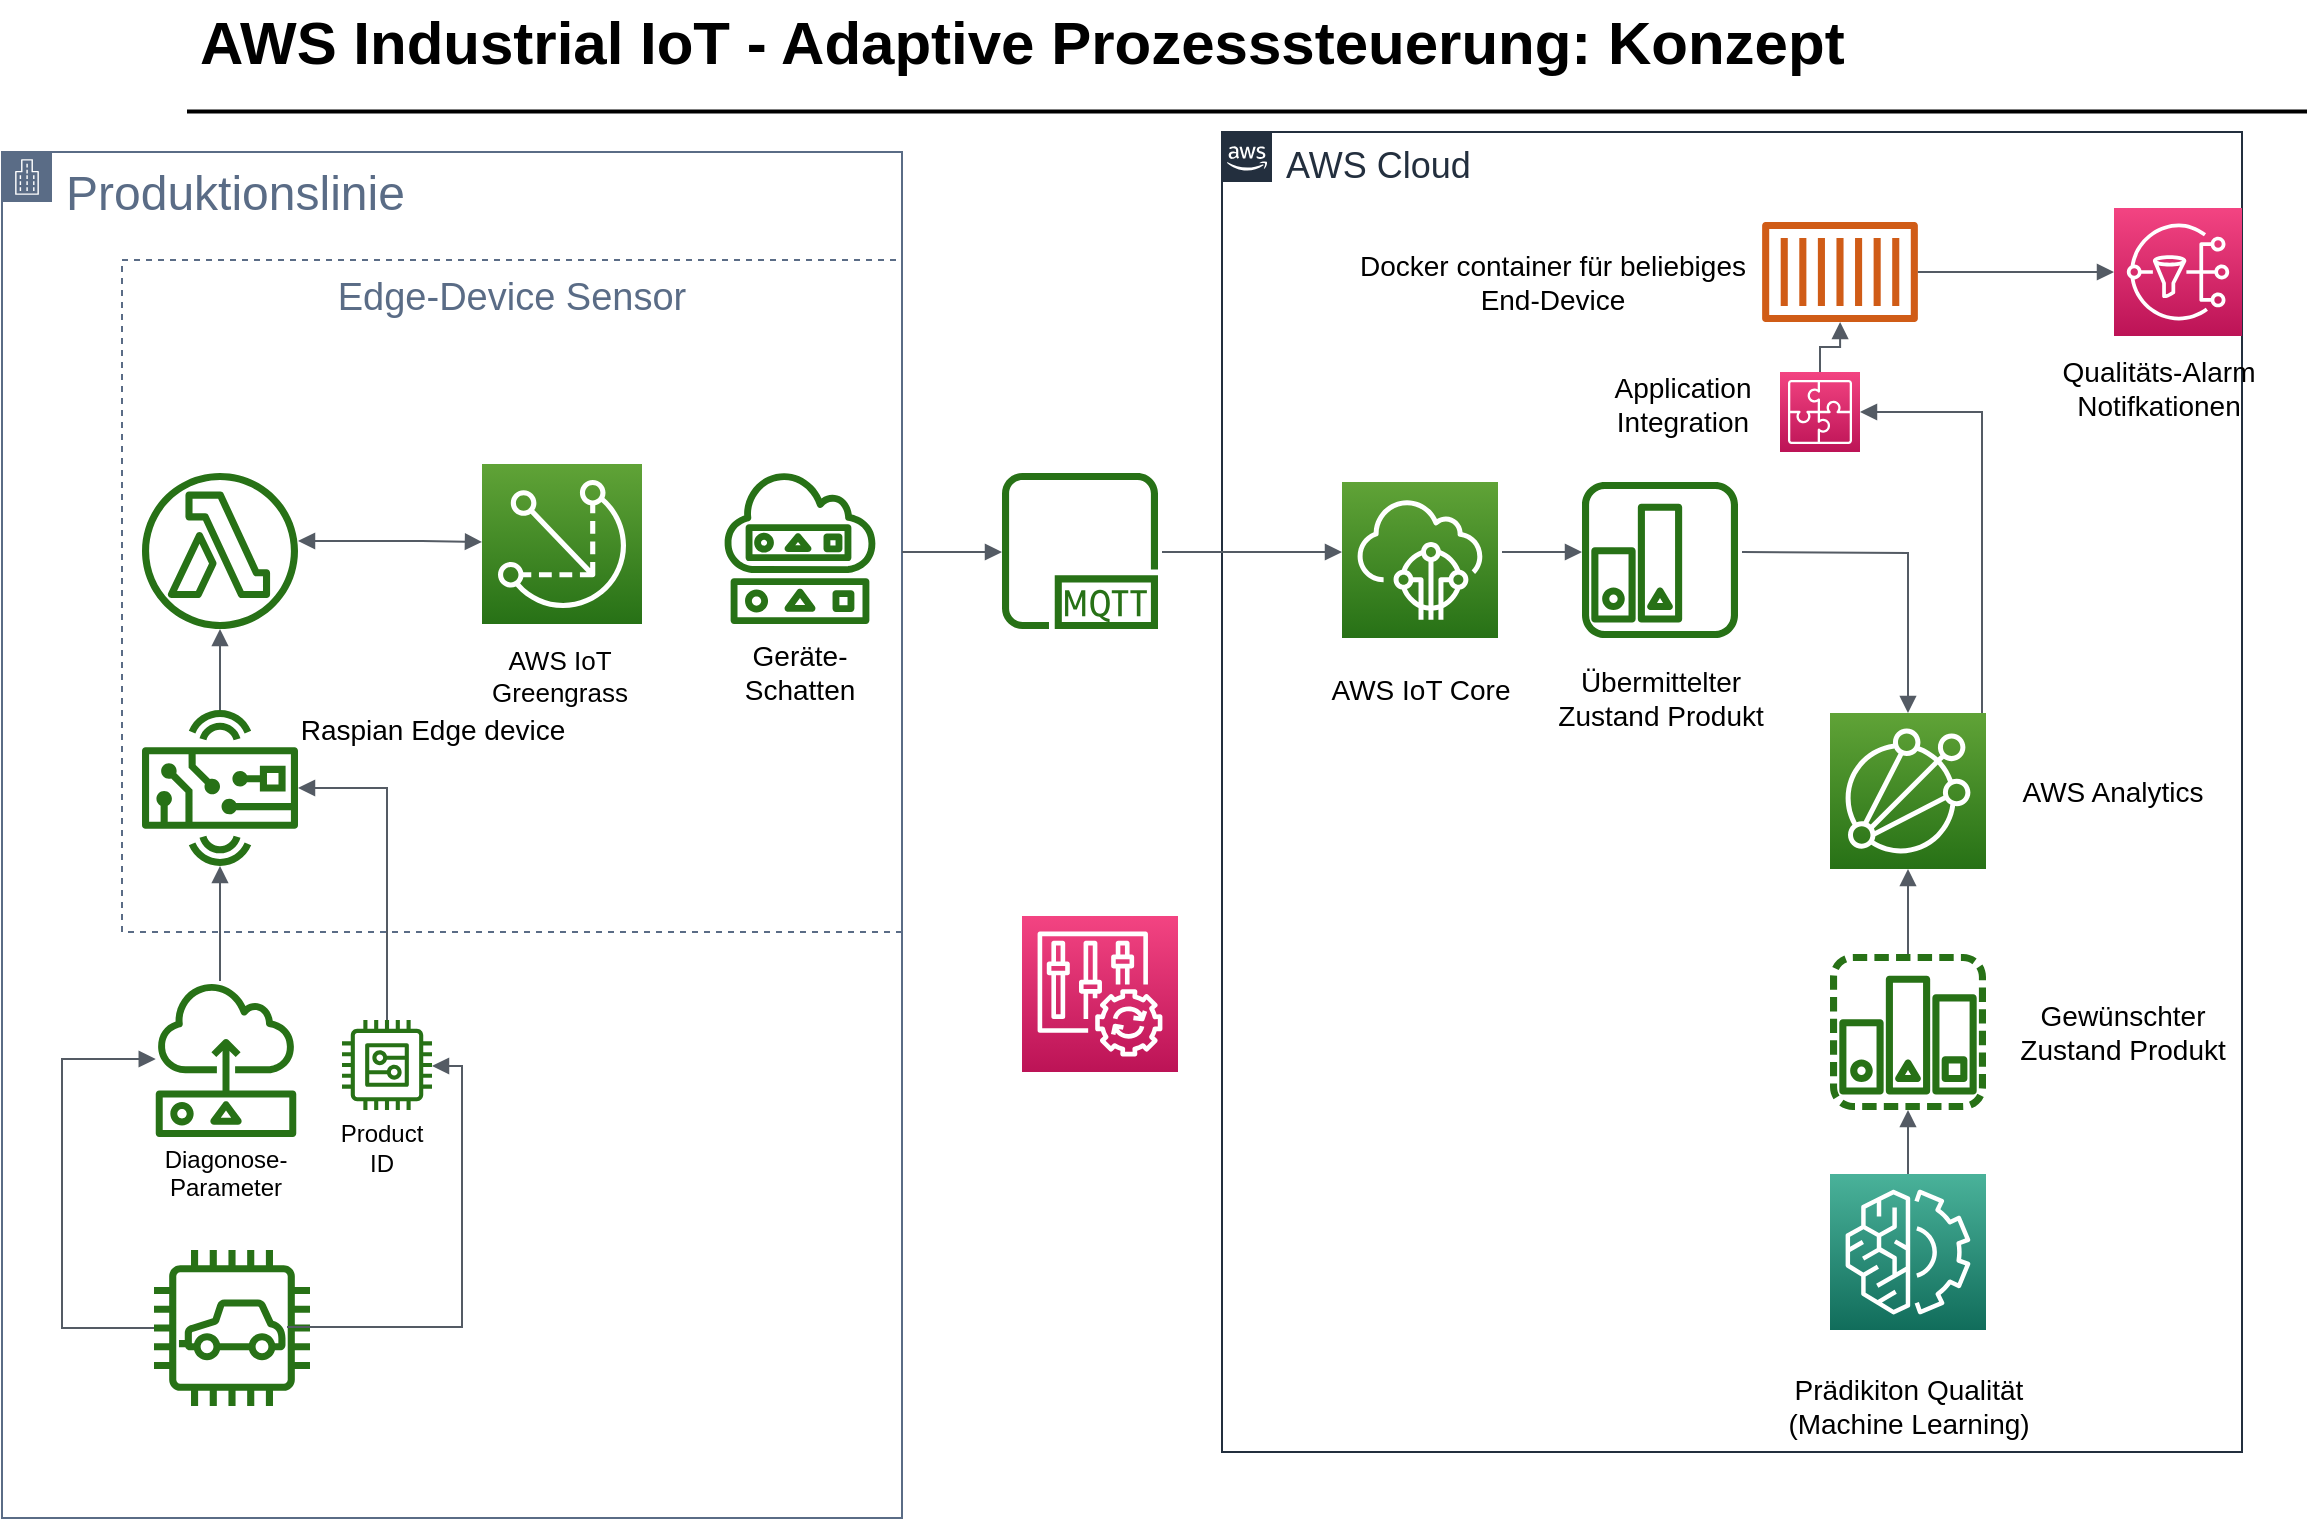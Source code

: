 <mxfile version="12.4.2" type="github" pages="1">
  <diagram id="Ht1M8jgEwFfnCIfOTk4-" name="Page-1">
    <mxGraphModel dx="2719" dy="863" grid="1" gridSize="10" guides="1" tooltips="1" connect="1" arrows="1" fold="1" page="1" pageScale="1" pageWidth="1169" pageHeight="827" math="0" shadow="0">
      <root>
        <mxCell id="0"/>
        <mxCell id="1" parent="0"/>
        <mxCell id="LcDpXZuln2otAQhfpoKN-25" value="&lt;font style=&quot;font-size: 18px&quot;&gt;AWS Cloud&lt;/font&gt;" style="points=[[0,0],[0.25,0],[0.5,0],[0.75,0],[1,0],[1,0.25],[1,0.5],[1,0.75],[1,1],[0.75,1],[0.5,1],[0.25,1],[0,1],[0,0.75],[0,0.5],[0,0.25]];outlineConnect=0;gradientColor=none;html=1;whiteSpace=wrap;fontSize=12;fontStyle=0;shape=mxgraph.aws4.group;grIcon=mxgraph.aws4.group_aws_cloud_alt;strokeColor=#232F3E;fillColor=none;verticalAlign=top;align=left;spacingLeft=30;fontColor=#232F3E;dashed=0;" vertex="1" parent="1">
          <mxGeometry x="570" y="130" width="510" height="660" as="geometry"/>
        </mxCell>
        <mxCell id="LcDpXZuln2otAQhfpoKN-1" value="&lt;font style=&quot;font-size: 24px&quot;&gt;Produktionslinie&lt;/font&gt;" style="points=[[0,0],[0.25,0],[0.5,0],[0.75,0],[1,0],[1,0.25],[1,0.5],[1,0.75],[1,1],[0.75,1],[0.5,1],[0.25,1],[0,1],[0,0.75],[0,0.5],[0,0.25]];outlineConnect=0;gradientColor=none;html=1;whiteSpace=wrap;fontSize=12;fontStyle=0;shape=mxgraph.aws4.group;grIcon=mxgraph.aws4.group_corporate_data_center;strokeColor=#5A6C86;fillColor=none;verticalAlign=top;align=left;spacingLeft=30;fontColor=#5A6C86;dashed=0;" vertex="1" parent="1">
          <mxGeometry x="-40" y="140" width="450" height="683" as="geometry"/>
        </mxCell>
        <mxCell id="LcDpXZuln2otAQhfpoKN-22" value="Edge-Device Sensor" style="fillColor=none;strokeColor=#5A6C86;dashed=1;verticalAlign=top;fontStyle=0;fontColor=#5A6C86;fontSize=19;" vertex="1" parent="1">
          <mxGeometry x="20" y="194" width="390" height="336" as="geometry"/>
        </mxCell>
        <mxCell id="-QjtrjUzRDEMRZ5MF8oH-47" value="AWS Industrial IoT - Adaptive Prozesssteuerung: Konzept" style="text;html=1;resizable=0;points=[];autosize=1;align=left;verticalAlign=top;spacingTop=-4;fontSize=30;fontStyle=1" parent="1" vertex="1">
          <mxGeometry x="56.5" y="64.5" width="840" height="40" as="geometry"/>
        </mxCell>
        <mxCell id="SCVMTBWpLvtzJIhz15lM-1" value="" style="line;strokeWidth=2;html=1;fontSize=14;" parent="1" vertex="1">
          <mxGeometry x="52.5" y="90" width="1060" height="59.5" as="geometry"/>
        </mxCell>
        <mxCell id="LcDpXZuln2otAQhfpoKN-4" value="&lt;div&gt;Diagonose- Parameter&lt;/div&gt;&lt;div&gt;&lt;br&gt;&lt;/div&gt;" style="text;html=1;strokeColor=none;fillColor=none;align=center;verticalAlign=middle;whiteSpace=wrap;rounded=0;" vertex="1" parent="1">
          <mxGeometry x="52" y="647.5" width="40" height="20" as="geometry"/>
        </mxCell>
        <mxCell id="LcDpXZuln2otAQhfpoKN-6" value="" style="outlineConnect=0;fontColor=#232F3E;gradientColor=#60A337;gradientDirection=north;fillColor=#277116;strokeColor=#ffffff;dashed=0;verticalLabelPosition=bottom;verticalAlign=top;align=center;html=1;fontSize=12;fontStyle=0;aspect=fixed;shape=mxgraph.aws4.resourceIcon;resIcon=mxgraph.aws4.greengrass;" vertex="1" parent="1">
          <mxGeometry x="200" y="296" width="80" height="80" as="geometry"/>
        </mxCell>
        <mxCell id="LcDpXZuln2otAQhfpoKN-9" value="&lt;div style=&quot;font-size: 13px;&quot;&gt;AWS IoT Greengrass&lt;/div&gt;&lt;div style=&quot;font-size: 13px;&quot;&gt;&lt;br style=&quot;font-size: 13px;&quot;&gt;&lt;/div&gt;" style="text;html=1;strokeColor=none;fillColor=none;align=center;verticalAlign=middle;whiteSpace=wrap;rounded=0;fontSize=13;" vertex="1" parent="1">
          <mxGeometry x="219" y="400" width="40" height="20" as="geometry"/>
        </mxCell>
        <mxCell id="LcDpXZuln2otAQhfpoKN-18" value="" style="outlineConnect=0;fontColor=#232F3E;gradientColor=none;fillColor=#277116;strokeColor=none;dashed=0;verticalLabelPosition=bottom;verticalAlign=top;align=center;html=1;fontSize=12;fontStyle=0;aspect=fixed;pointerEvents=1;shape=mxgraph.aws4.sensor;" vertex="1" parent="1">
          <mxGeometry x="36" y="554.5" width="72" height="78" as="geometry"/>
        </mxCell>
        <mxCell id="LcDpXZuln2otAQhfpoKN-19" value="" style="outlineConnect=0;fontColor=#232F3E;gradientColor=none;fillColor=#277116;strokeColor=none;dashed=0;verticalLabelPosition=bottom;verticalAlign=top;align=center;html=1;fontSize=12;fontStyle=0;aspect=fixed;pointerEvents=1;shape=mxgraph.aws4.shadow;" vertex="1" parent="1">
          <mxGeometry x="320" y="299" width="78" height="77" as="geometry"/>
        </mxCell>
        <mxCell id="LcDpXZuln2otAQhfpoKN-20" value="" style="outlineConnect=0;fontColor=#232F3E;gradientColor=none;fillColor=#277116;strokeColor=none;dashed=0;verticalLabelPosition=bottom;verticalAlign=top;align=center;html=1;fontSize=12;fontStyle=0;aspect=fixed;pointerEvents=1;shape=mxgraph.aws4.hardware_board;" vertex="1" parent="1">
          <mxGeometry x="30" y="419" width="78" height="78" as="geometry"/>
        </mxCell>
        <mxCell id="LcDpXZuln2otAQhfpoKN-24" value="Geräte-Schatten" style="text;html=1;strokeColor=none;fillColor=none;align=center;verticalAlign=middle;whiteSpace=wrap;rounded=0;fontSize=14;" vertex="1" parent="1">
          <mxGeometry x="339" y="390" width="40" height="20" as="geometry"/>
        </mxCell>
        <mxCell id="LcDpXZuln2otAQhfpoKN-26" value="" style="outlineConnect=0;fontColor=#232F3E;gradientColor=none;fillColor=#277116;strokeColor=none;dashed=0;verticalLabelPosition=bottom;verticalAlign=top;align=center;html=1;fontSize=12;fontStyle=0;aspect=fixed;pointerEvents=1;shape=mxgraph.aws4.mqtt_protocol;" vertex="1" parent="1">
          <mxGeometry x="460" y="300.5" width="78" height="78" as="geometry"/>
        </mxCell>
        <mxCell id="LcDpXZuln2otAQhfpoKN-28" value="" style="outlineConnect=0;fontColor=#232F3E;gradientColor=none;fillColor=#277116;strokeColor=none;dashed=0;verticalLabelPosition=bottom;verticalAlign=top;align=center;html=1;fontSize=12;fontStyle=0;aspect=fixed;pointerEvents=1;shape=mxgraph.aws4.lambda_function;" vertex="1" parent="1">
          <mxGeometry x="30" y="300.5" width="78" height="78" as="geometry"/>
        </mxCell>
        <mxCell id="LcDpXZuln2otAQhfpoKN-29" value="" style="edgeStyle=orthogonalEdgeStyle;html=1;endArrow=none;elbow=vertical;startArrow=block;startFill=1;strokeColor=#545B64;rounded=0;fontSize=14;" edge="1" parent="1" source="LcDpXZuln2otAQhfpoKN-28" target="LcDpXZuln2otAQhfpoKN-20">
          <mxGeometry width="100" relative="1" as="geometry">
            <mxPoint x="40" y="396" as="sourcePoint"/>
            <mxPoint x="140" y="396" as="targetPoint"/>
          </mxGeometry>
        </mxCell>
        <mxCell id="LcDpXZuln2otAQhfpoKN-32" value="" style="edgeStyle=orthogonalEdgeStyle;html=1;endArrow=block;elbow=vertical;startArrow=block;startFill=1;endFill=1;strokeColor=#545B64;rounded=0;fontSize=14;" edge="1" parent="1">
          <mxGeometry width="100" relative="1" as="geometry">
            <mxPoint x="108" y="334.5" as="sourcePoint"/>
            <mxPoint x="200" y="335" as="targetPoint"/>
            <Array as="points">
              <mxPoint x="170" y="335"/>
              <mxPoint x="170" y="335"/>
            </Array>
          </mxGeometry>
        </mxCell>
        <mxCell id="LcDpXZuln2otAQhfpoKN-33" value="" style="outlineConnect=0;fontColor=#232F3E;gradientColor=none;fillColor=#277116;strokeColor=none;dashed=0;verticalLabelPosition=bottom;verticalAlign=top;align=center;html=1;fontSize=12;fontStyle=0;aspect=fixed;pointerEvents=1;shape=mxgraph.aws4.car;" vertex="1" parent="1">
          <mxGeometry x="36" y="689" width="78" height="78" as="geometry"/>
        </mxCell>
        <mxCell id="LcDpXZuln2otAQhfpoKN-38" value="Product ID" style="text;html=1;strokeColor=none;fillColor=none;align=center;verticalAlign=middle;whiteSpace=wrap;rounded=0;" vertex="1" parent="1">
          <mxGeometry x="130" y="627.5" width="40" height="20" as="geometry"/>
        </mxCell>
        <mxCell id="LcDpXZuln2otAQhfpoKN-41" value="&lt;div&gt;Raspian Edge device&lt;/div&gt;&lt;div&gt;&lt;br&gt;&lt;/div&gt;" style="text;html=1;align=center;verticalAlign=middle;resizable=0;points=[];;autosize=1;fontSize=14;" vertex="1" parent="1">
          <mxGeometry x="100" y="417" width="150" height="40" as="geometry"/>
        </mxCell>
        <mxCell id="LcDpXZuln2otAQhfpoKN-42" value="" style="outlineConnect=0;fontColor=#232F3E;gradientColor=none;fillColor=#277116;strokeColor=none;dashed=0;verticalLabelPosition=bottom;verticalAlign=top;align=center;html=1;fontSize=12;fontStyle=0;aspect=fixed;pointerEvents=1;shape=mxgraph.aws4.desired_state;" vertex="1" parent="1">
          <mxGeometry x="874" y="541" width="78" height="78" as="geometry"/>
        </mxCell>
        <mxCell id="LcDpXZuln2otAQhfpoKN-43" value="" style="outlineConnect=0;fontColor=#232F3E;gradientColor=none;fillColor=#277116;strokeColor=none;dashed=0;verticalLabelPosition=bottom;verticalAlign=top;align=center;html=1;fontSize=12;fontStyle=0;aspect=fixed;pointerEvents=1;shape=mxgraph.aws4.generic;" vertex="1" parent="1">
          <mxGeometry x="130" y="574" width="45" height="45" as="geometry"/>
        </mxCell>
        <mxCell id="LcDpXZuln2otAQhfpoKN-49" value="" style="edgeStyle=orthogonalEdgeStyle;html=1;endArrow=block;elbow=vertical;startArrow=none;endFill=1;strokeColor=#545B64;rounded=0;fontSize=14;" edge="1" parent="1" source="LcDpXZuln2otAQhfpoKN-18" target="LcDpXZuln2otAQhfpoKN-20">
          <mxGeometry width="100" relative="1" as="geometry">
            <mxPoint x="30" y="517.75" as="sourcePoint"/>
            <mxPoint x="130" y="517.75" as="targetPoint"/>
            <Array as="points">
              <mxPoint x="69" y="526"/>
              <mxPoint x="69" y="526"/>
            </Array>
          </mxGeometry>
        </mxCell>
        <mxCell id="LcDpXZuln2otAQhfpoKN-50" value="" style="edgeStyle=orthogonalEdgeStyle;html=1;endArrow=block;elbow=vertical;startArrow=none;endFill=1;strokeColor=#545B64;rounded=0;fontSize=14;" edge="1" parent="1">
          <mxGeometry width="100" relative="1" as="geometry">
            <mxPoint x="410" y="340" as="sourcePoint"/>
            <mxPoint x="460" y="340" as="targetPoint"/>
          </mxGeometry>
        </mxCell>
        <mxCell id="LcDpXZuln2otAQhfpoKN-51" value="" style="outlineConnect=0;fontColor=#232F3E;gradientColor=#60A337;gradientDirection=north;fillColor=#277116;strokeColor=#ffffff;dashed=0;verticalLabelPosition=bottom;verticalAlign=top;align=center;html=1;fontSize=12;fontStyle=0;aspect=fixed;shape=mxgraph.aws4.resourceIcon;resIcon=mxgraph.aws4.iot_core;" vertex="1" parent="1">
          <mxGeometry x="630" y="305" width="78" height="78" as="geometry"/>
        </mxCell>
        <mxCell id="LcDpXZuln2otAQhfpoKN-52" value="" style="edgeStyle=orthogonalEdgeStyle;html=1;endArrow=block;elbow=vertical;startArrow=none;endFill=1;strokeColor=#545B64;rounded=0;fontSize=14;" edge="1" parent="1">
          <mxGeometry width="100" relative="1" as="geometry">
            <mxPoint x="540" y="340" as="sourcePoint"/>
            <mxPoint x="630" y="340" as="targetPoint"/>
          </mxGeometry>
        </mxCell>
        <mxCell id="LcDpXZuln2otAQhfpoKN-53" value="AWS IoT Core" style="text;html=1;align=center;verticalAlign=middle;resizable=0;points=[];;autosize=1;fontSize=14;" vertex="1" parent="1">
          <mxGeometry x="614" y="399" width="110" height="20" as="geometry"/>
        </mxCell>
        <mxCell id="LcDpXZuln2otAQhfpoKN-54" value="" style="edgeStyle=orthogonalEdgeStyle;html=1;endArrow=block;elbow=vertical;startArrow=none;endFill=1;strokeColor=#545B64;rounded=0;fontSize=14;" edge="1" parent="1" target="LcDpXZuln2otAQhfpoKN-43">
          <mxGeometry width="100" relative="1" as="geometry">
            <mxPoint x="102.5" y="727.5" as="sourcePoint"/>
            <mxPoint x="202.5" y="727.5" as="targetPoint"/>
            <Array as="points">
              <mxPoint x="190" y="728"/>
              <mxPoint x="190" y="597"/>
            </Array>
          </mxGeometry>
        </mxCell>
        <mxCell id="LcDpXZuln2otAQhfpoKN-57" value="" style="edgeStyle=orthogonalEdgeStyle;html=1;endArrow=none;elbow=vertical;startArrow=block;startFill=1;strokeColor=#545B64;rounded=0;fontSize=14;" edge="1" parent="1" source="LcDpXZuln2otAQhfpoKN-18" target="LcDpXZuln2otAQhfpoKN-33">
          <mxGeometry width="100" relative="1" as="geometry">
            <mxPoint x="-48" y="727.5" as="sourcePoint"/>
            <mxPoint x="30" y="728" as="targetPoint"/>
            <Array as="points">
              <mxPoint x="-10" y="594"/>
              <mxPoint x="-10" y="728"/>
            </Array>
          </mxGeometry>
        </mxCell>
        <mxCell id="LcDpXZuln2otAQhfpoKN-58" value="" style="edgeStyle=orthogonalEdgeStyle;html=1;endArrow=none;elbow=vertical;startArrow=block;startFill=1;strokeColor=#545B64;rounded=0;fontSize=14;" edge="1" parent="1" source="LcDpXZuln2otAQhfpoKN-20" target="LcDpXZuln2otAQhfpoKN-43">
          <mxGeometry width="100" relative="1" as="geometry">
            <mxPoint x="92" y="504" as="sourcePoint"/>
            <mxPoint x="192" y="504" as="targetPoint"/>
          </mxGeometry>
        </mxCell>
        <mxCell id="LcDpXZuln2otAQhfpoKN-59" value="" style="outlineConnect=0;fontColor=#232F3E;gradientColor=none;fillColor=#277116;strokeColor=none;dashed=0;verticalLabelPosition=bottom;verticalAlign=top;align=center;html=1;fontSize=12;fontStyle=0;aspect=fixed;pointerEvents=1;shape=mxgraph.aws4.reported_state;" vertex="1" parent="1">
          <mxGeometry x="750" y="305" width="78" height="78" as="geometry"/>
        </mxCell>
        <mxCell id="LcDpXZuln2otAQhfpoKN-60" value="&lt;div&gt;Übermittelter &lt;br&gt;&lt;/div&gt;&lt;div&gt;Zustand Produkt&lt;br&gt;&lt;/div&gt;" style="text;html=1;align=center;verticalAlign=middle;resizable=0;points=[];;autosize=1;fontSize=14;" vertex="1" parent="1">
          <mxGeometry x="729" y="393" width="120" height="40" as="geometry"/>
        </mxCell>
        <mxCell id="LcDpXZuln2otAQhfpoKN-62" value="" style="edgeStyle=orthogonalEdgeStyle;html=1;endArrow=block;elbow=vertical;startArrow=none;endFill=1;strokeColor=#545B64;rounded=0;fontSize=14;" edge="1" parent="1">
          <mxGeometry width="100" relative="1" as="geometry">
            <mxPoint x="710" y="340" as="sourcePoint"/>
            <mxPoint x="750" y="340" as="targetPoint"/>
          </mxGeometry>
        </mxCell>
        <mxCell id="LcDpXZuln2otAQhfpoKN-63" value="" style="outlineConnect=0;fontColor=#232F3E;gradientColor=#60A337;gradientDirection=north;fillColor=#277116;strokeColor=#ffffff;dashed=0;verticalLabelPosition=bottom;verticalAlign=top;align=center;html=1;fontSize=12;fontStyle=0;aspect=fixed;shape=mxgraph.aws4.resourceIcon;resIcon=mxgraph.aws4.iot_analytics;" vertex="1" parent="1">
          <mxGeometry x="874" y="420.5" width="78" height="78" as="geometry"/>
        </mxCell>
        <mxCell id="LcDpXZuln2otAQhfpoKN-64" value="" style="edgeStyle=orthogonalEdgeStyle;html=1;endArrow=block;elbow=vertical;startArrow=none;endFill=1;strokeColor=#545B64;rounded=0;fontSize=14;" edge="1" parent="1" target="LcDpXZuln2otAQhfpoKN-63">
          <mxGeometry width="100" relative="1" as="geometry">
            <mxPoint x="830" y="340" as="sourcePoint"/>
            <mxPoint x="870" y="340" as="targetPoint"/>
          </mxGeometry>
        </mxCell>
        <mxCell id="LcDpXZuln2otAQhfpoKN-65" value="AWS Analytics" style="text;html=1;align=center;verticalAlign=middle;resizable=0;points=[];;autosize=1;fontSize=14;" vertex="1" parent="1">
          <mxGeometry x="960" y="449.5" width="110" height="20" as="geometry"/>
        </mxCell>
        <mxCell id="LcDpXZuln2otAQhfpoKN-66" value="" style="outlineConnect=0;fontColor=#232F3E;gradientColor=#4AB29A;gradientDirection=north;fillColor=#116D5B;strokeColor=#ffffff;dashed=0;verticalLabelPosition=bottom;verticalAlign=top;align=center;html=1;fontSize=12;fontStyle=0;aspect=fixed;shape=mxgraph.aws4.resourceIcon;resIcon=mxgraph.aws4.machine_learning;" vertex="1" parent="1">
          <mxGeometry x="874" y="651" width="78" height="78" as="geometry"/>
        </mxCell>
        <mxCell id="LcDpXZuln2otAQhfpoKN-67" value="&lt;div&gt;&lt;br&gt;&lt;/div&gt;&lt;div&gt;Prädikiton Qualität &lt;br&gt;&lt;/div&gt;&lt;div&gt;(Machine Learning)&lt;br&gt;&lt;/div&gt;" style="text;html=1;align=center;verticalAlign=middle;resizable=0;points=[];;autosize=1;fontSize=14;" vertex="1" parent="1">
          <mxGeometry x="843" y="729" width="140" height="60" as="geometry"/>
        </mxCell>
        <mxCell id="LcDpXZuln2otAQhfpoKN-68" value="" style="edgeStyle=orthogonalEdgeStyle;html=1;endArrow=none;elbow=vertical;startArrow=block;startFill=1;strokeColor=#545B64;rounded=0;fontSize=14;" edge="1" parent="1" source="LcDpXZuln2otAQhfpoKN-42" target="LcDpXZuln2otAQhfpoKN-66">
          <mxGeometry width="100" relative="1" as="geometry">
            <mxPoint x="756.5" y="637" as="sourcePoint"/>
            <mxPoint x="856.5" y="637" as="targetPoint"/>
          </mxGeometry>
        </mxCell>
        <mxCell id="LcDpXZuln2otAQhfpoKN-69" value="&lt;div&gt;Gewünschter &lt;br&gt;&lt;/div&gt;&lt;div&gt;Zustand Produkt&lt;br&gt;&lt;/div&gt;" style="text;html=1;align=center;verticalAlign=middle;resizable=0;points=[];;autosize=1;fontSize=14;" vertex="1" parent="1">
          <mxGeometry x="960" y="560" width="120" height="40" as="geometry"/>
        </mxCell>
        <mxCell id="LcDpXZuln2otAQhfpoKN-70" value="" style="edgeStyle=orthogonalEdgeStyle;html=1;endArrow=none;elbow=vertical;startArrow=block;startFill=1;strokeColor=#545B64;rounded=0;fontSize=14;" edge="1" parent="1" source="LcDpXZuln2otAQhfpoKN-63" target="LcDpXZuln2otAQhfpoKN-42">
          <mxGeometry width="100" relative="1" as="geometry">
            <mxPoint x="670" y="590" as="sourcePoint"/>
            <mxPoint x="770" y="590" as="targetPoint"/>
          </mxGeometry>
        </mxCell>
        <mxCell id="LcDpXZuln2otAQhfpoKN-71" value="" style="outlineConnect=0;fontColor=#232F3E;gradientColor=none;fillColor=#D05C17;strokeColor=none;dashed=0;verticalLabelPosition=bottom;verticalAlign=top;align=center;html=1;fontSize=12;fontStyle=0;aspect=fixed;pointerEvents=1;shape=mxgraph.aws4.container_1;" vertex="1" parent="1">
          <mxGeometry x="840" y="175" width="78" height="50" as="geometry"/>
        </mxCell>
        <mxCell id="LcDpXZuln2otAQhfpoKN-72" value="&lt;div&gt;Docker container für beliebiges &lt;br&gt;&lt;/div&gt;&lt;div&gt;End-Device&lt;/div&gt;" style="text;html=1;align=center;verticalAlign=middle;resizable=0;points=[];;autosize=1;fontSize=14;" vertex="1" parent="1">
          <mxGeometry x="630" y="185" width="210" height="40" as="geometry"/>
        </mxCell>
        <mxCell id="LcDpXZuln2otAQhfpoKN-73" value="" style="outlineConnect=0;fontColor=#232F3E;gradientColor=#F34482;gradientDirection=north;fillColor=#BC1356;strokeColor=#ffffff;dashed=0;verticalLabelPosition=bottom;verticalAlign=top;align=center;html=1;fontSize=12;fontStyle=0;aspect=fixed;shape=mxgraph.aws4.resourceIcon;resIcon=mxgraph.aws4.config;" vertex="1" parent="1">
          <mxGeometry x="470" y="522" width="78" height="78" as="geometry"/>
        </mxCell>
        <mxCell id="LcDpXZuln2otAQhfpoKN-74" value="" style="outlineConnect=0;fontColor=#232F3E;gradientColor=#F34482;gradientDirection=north;fillColor=#BC1356;strokeColor=#ffffff;dashed=0;verticalLabelPosition=bottom;verticalAlign=top;align=center;html=1;fontSize=12;fontStyle=0;aspect=fixed;shape=mxgraph.aws4.resourceIcon;resIcon=mxgraph.aws4.application_integration;" vertex="1" parent="1">
          <mxGeometry x="849" y="250" width="40" height="40" as="geometry"/>
        </mxCell>
        <mxCell id="LcDpXZuln2otAQhfpoKN-75" value="" style="outlineConnect=0;fontColor=#232F3E;gradientColor=#F34482;gradientDirection=north;fillColor=#BC1356;strokeColor=#ffffff;dashed=0;verticalLabelPosition=bottom;verticalAlign=top;align=center;html=1;fontSize=12;fontStyle=0;aspect=fixed;shape=mxgraph.aws4.resourceIcon;resIcon=mxgraph.aws4.sns;" vertex="1" parent="1">
          <mxGeometry x="1016" y="168" width="64" height="64" as="geometry"/>
        </mxCell>
        <mxCell id="LcDpXZuln2otAQhfpoKN-76" value="" style="edgeStyle=orthogonalEdgeStyle;html=1;endArrow=block;elbow=vertical;startArrow=none;endFill=1;strokeColor=#545B64;rounded=0;fontSize=14;" edge="1" parent="1" source="LcDpXZuln2otAQhfpoKN-63" target="LcDpXZuln2otAQhfpoKN-74">
          <mxGeometry width="100" relative="1" as="geometry">
            <mxPoint x="960" y="400" as="sourcePoint"/>
            <mxPoint x="1010" y="400" as="targetPoint"/>
            <Array as="points">
              <mxPoint x="950" y="270"/>
            </Array>
          </mxGeometry>
        </mxCell>
        <mxCell id="LcDpXZuln2otAQhfpoKN-77" value="" style="edgeStyle=orthogonalEdgeStyle;html=1;endArrow=block;elbow=vertical;startArrow=none;endFill=1;strokeColor=#545B64;rounded=0;fontSize=14;" edge="1" parent="1" source="LcDpXZuln2otAQhfpoKN-74" target="LcDpXZuln2otAQhfpoKN-71">
          <mxGeometry width="100" relative="1" as="geometry">
            <mxPoint x="874" y="250" as="sourcePoint"/>
            <mxPoint x="974" y="250" as="targetPoint"/>
          </mxGeometry>
        </mxCell>
        <mxCell id="LcDpXZuln2otAQhfpoKN-78" value="&lt;div&gt;Application &lt;br&gt;&lt;/div&gt;&lt;div&gt;Integration&lt;/div&gt;&lt;div&gt;&lt;br&gt;&lt;/div&gt;" style="text;html=1;align=center;verticalAlign=middle;resizable=0;points=[];;autosize=1;fontSize=14;" vertex="1" parent="1">
          <mxGeometry x="760" y="245" width="80" height="60" as="geometry"/>
        </mxCell>
        <mxCell id="LcDpXZuln2otAQhfpoKN-79" value="" style="edgeStyle=orthogonalEdgeStyle;html=1;endArrow=block;elbow=vertical;startArrow=none;endFill=1;strokeColor=#545B64;rounded=0;fontSize=14;" edge="1" parent="1" source="LcDpXZuln2otAQhfpoKN-71" target="LcDpXZuln2otAQhfpoKN-75">
          <mxGeometry width="100" relative="1" as="geometry">
            <mxPoint x="950" y="240" as="sourcePoint"/>
            <mxPoint x="990" y="190" as="targetPoint"/>
          </mxGeometry>
        </mxCell>
        <mxCell id="LcDpXZuln2otAQhfpoKN-80" value="&lt;div&gt;Qualitäts-Alarm&lt;/div&gt;&lt;div&gt;Notifkationen&lt;/div&gt;&lt;div&gt;&lt;br&gt;&lt;/div&gt;&lt;div&gt;&lt;br&gt;&lt;/div&gt;" style="text;html=1;align=center;verticalAlign=middle;resizable=0;points=[];;autosize=1;fontSize=14;" vertex="1" parent="1">
          <mxGeometry x="982.5" y="240" width="110" height="70" as="geometry"/>
        </mxCell>
      </root>
    </mxGraphModel>
  </diagram>
</mxfile>
